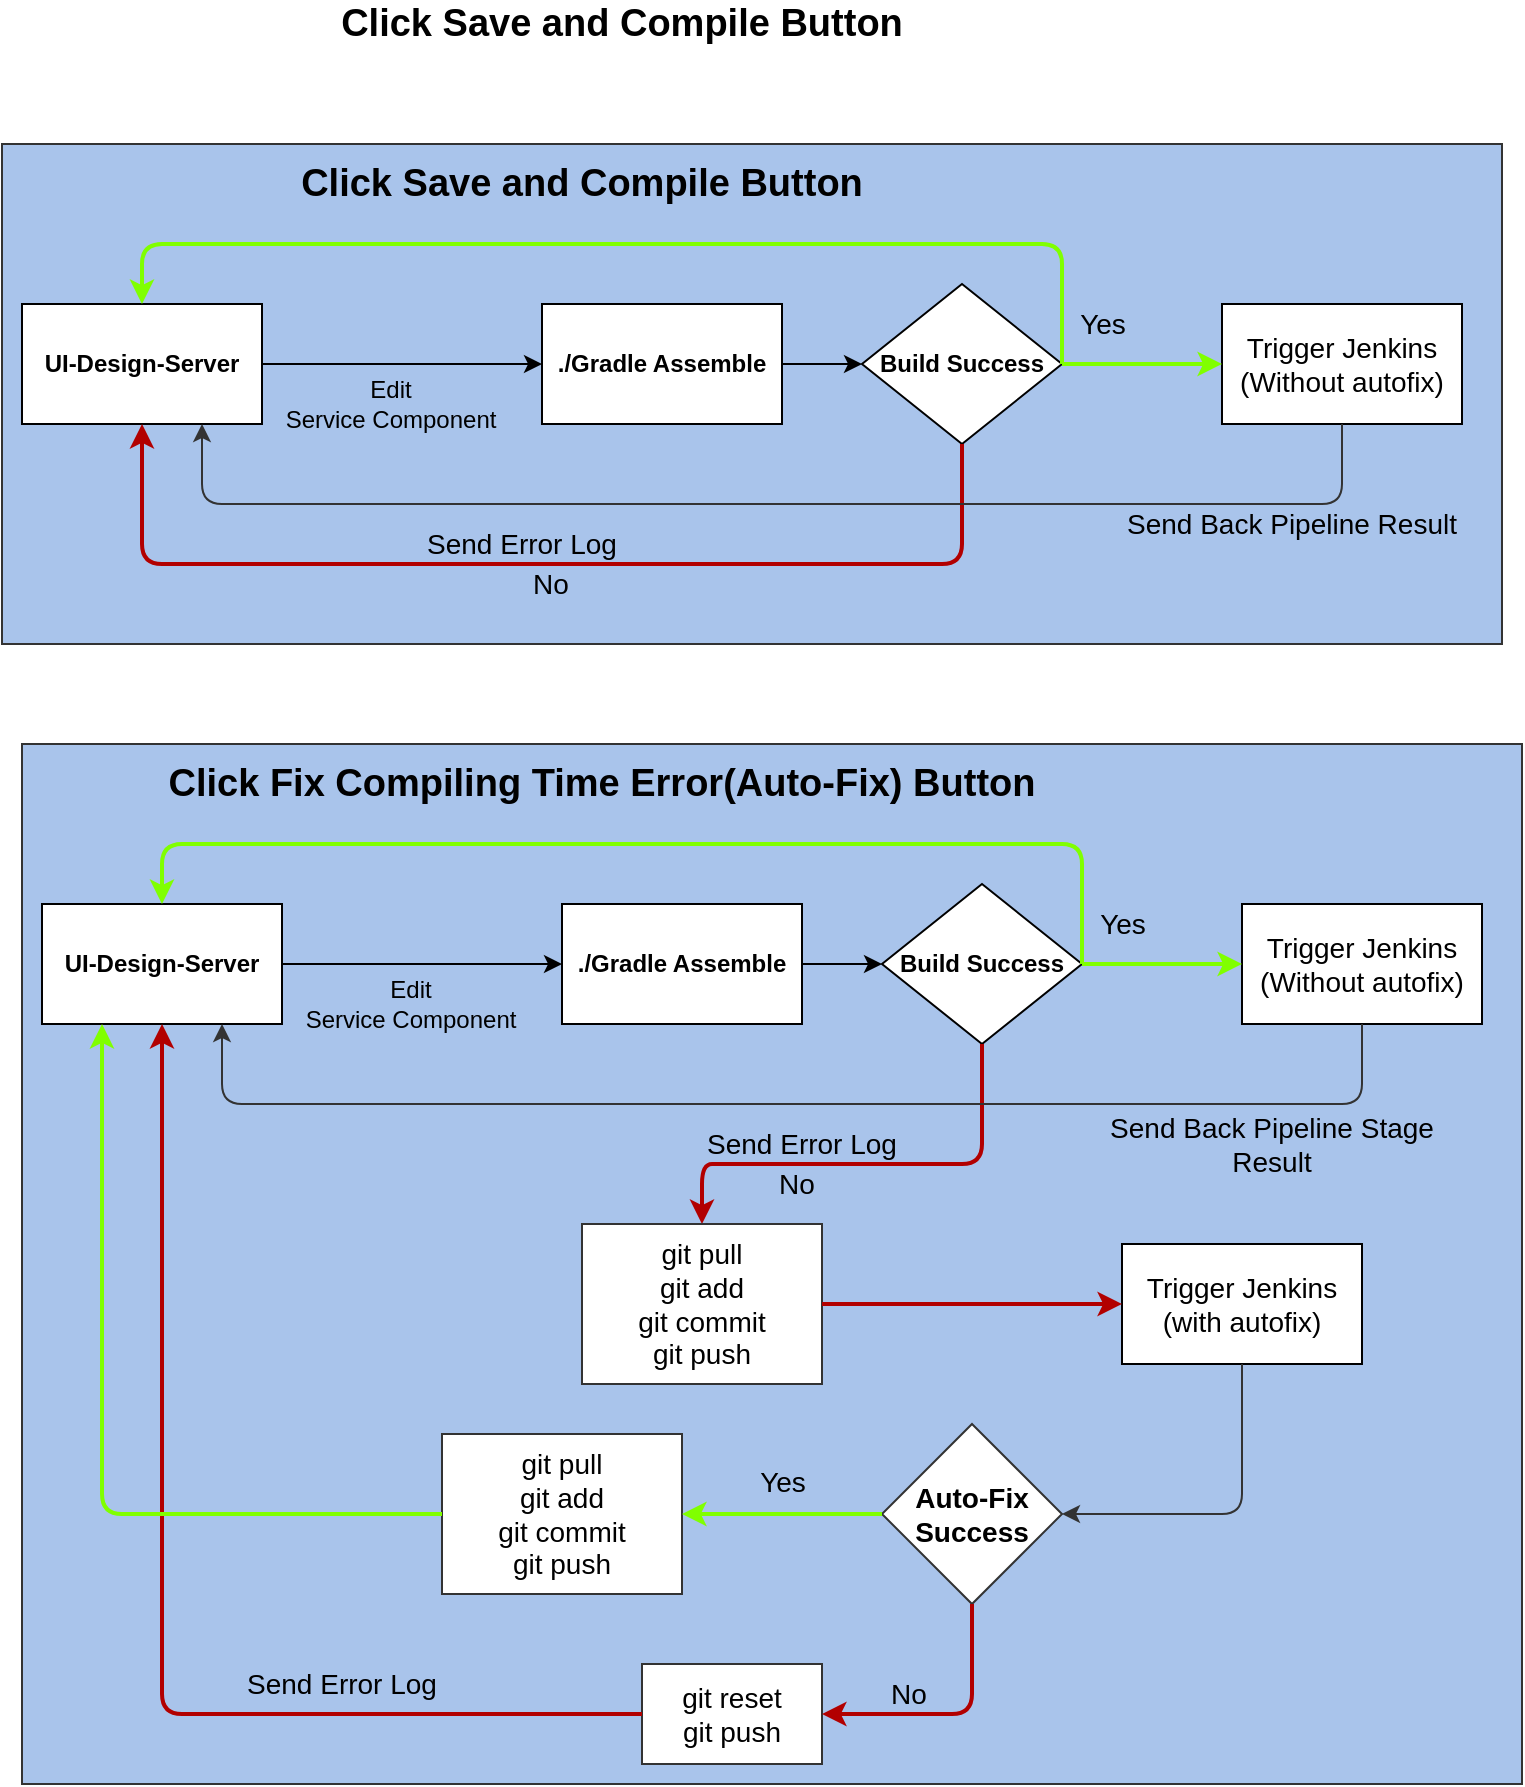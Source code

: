 <mxfile version="13.10.0" type="embed">
    <diagram id="U8UHwRHwqBTbqFIoZlhO" name="Page-1">
        <mxGraphModel dx="891" dy="537" grid="1" gridSize="10" guides="1" tooltips="1" connect="1" arrows="1" fold="1" page="1" pageScale="1" pageWidth="3300" pageHeight="4681" math="0" shadow="0">
            <root>
                <mxCell id="0"/>
                <mxCell id="1" parent="0"/>
                <mxCell id="13" value="" style="rounded=0;whiteSpace=wrap;html=1;fontColor=#ffffff;fillColor=#A9C4EB;strokeColor=#333333;" parent="1" vertex="1">
                    <mxGeometry x="10" y="140" width="750" height="250" as="geometry"/>
                </mxCell>
                <mxCell id="3" value="&lt;b&gt;./Gradle Assemble&lt;/b&gt;" style="rounded=0;whiteSpace=wrap;html=1;" parent="1" vertex="1">
                    <mxGeometry x="280" y="220" width="120" height="60" as="geometry"/>
                </mxCell>
                <mxCell id="4" value="" style="endArrow=classic;html=1;exitX=1;exitY=0.5;exitDx=0;exitDy=0;entryX=0;entryY=0.5;entryDx=0;entryDy=0;" parent="1" source="9" target="3" edge="1">
                    <mxGeometry width="50" height="50" relative="1" as="geometry">
                        <mxPoint x="130" y="250" as="sourcePoint"/>
                        <mxPoint x="680" y="310" as="targetPoint"/>
                    </mxGeometry>
                </mxCell>
                <mxCell id="8" value="&lt;span style=&quot;font-size: 12px;&quot;&gt;Edit&lt;/span&gt;&lt;br style=&quot;font-size: 12px;&quot;&gt;&lt;span style=&quot;font-size: 12px;&quot;&gt;Service Component&lt;/span&gt;" style="edgeLabel;html=1;align=center;verticalAlign=middle;resizable=0;points=[];labelBackgroundColor=none;" parent="4" vertex="1" connectable="0">
                    <mxGeometry x="0.263" y="2" relative="1" as="geometry">
                        <mxPoint x="-25" y="22" as="offset"/>
                    </mxGeometry>
                </mxCell>
                <mxCell id="5" value="&lt;b&gt;Build Success&lt;/b&gt;" style="rhombus;whiteSpace=wrap;html=1;" parent="1" vertex="1">
                    <mxGeometry x="440" y="210" width="100" height="80" as="geometry"/>
                </mxCell>
                <mxCell id="6" value="" style="endArrow=classic;html=1;exitX=1;exitY=0.5;exitDx=0;exitDy=0;entryX=0;entryY=0.5;entryDx=0;entryDy=0;" parent="1" source="3" target="5" edge="1">
                    <mxGeometry width="50" height="50" relative="1" as="geometry">
                        <mxPoint x="630" y="360" as="sourcePoint"/>
                        <mxPoint x="680" y="310" as="targetPoint"/>
                    </mxGeometry>
                </mxCell>
                <mxCell id="9" value="&lt;b&gt;UI-Design-Server&lt;/b&gt;" style="rounded=0;whiteSpace=wrap;html=1;" parent="1" vertex="1">
                    <mxGeometry x="20" y="220" width="120" height="60" as="geometry"/>
                </mxCell>
                <mxCell id="10" value="" style="endArrow=classic;html=1;exitX=0.5;exitY=1;exitDx=0;exitDy=0;entryX=0.5;entryY=1;entryDx=0;entryDy=0;fillColor=#e51400;strokeColor=#B20000;strokeWidth=2;" parent="1" source="5" target="9" edge="1">
                    <mxGeometry width="50" height="50" relative="1" as="geometry">
                        <mxPoint x="630" y="360" as="sourcePoint"/>
                        <mxPoint x="485" y="350" as="targetPoint"/>
                        <Array as="points">
                            <mxPoint x="490" y="350"/>
                            <mxPoint x="370" y="350"/>
                            <mxPoint x="80" y="350"/>
                        </Array>
                    </mxGeometry>
                </mxCell>
                <mxCell id="12" value="No" style="edgeLabel;html=1;align=center;verticalAlign=middle;resizable=0;points=[];labelBackgroundColor=none;fontSize=14;" parent="10" vertex="1" connectable="0">
                    <mxGeometry x="-0.328" y="4" relative="1" as="geometry">
                        <mxPoint x="-85" y="6" as="offset"/>
                    </mxGeometry>
                </mxCell>
                <mxCell id="14" value="Send Error Log" style="text;html=1;strokeColor=none;fillColor=none;align=center;verticalAlign=middle;whiteSpace=wrap;rounded=0;labelBackgroundColor=none;fontSize=14;" parent="1" vertex="1">
                    <mxGeometry x="220" y="330" width="100" height="20" as="geometry"/>
                </mxCell>
                <mxCell id="15" value="Trigger Jenkins&lt;br&gt;(Without autofix)" style="rounded=0;whiteSpace=wrap;html=1;labelBackgroundColor=none;fontSize=14;fillColor=#FFFFFF;" parent="1" vertex="1">
                    <mxGeometry x="620" y="220" width="120" height="60" as="geometry"/>
                </mxCell>
                <mxCell id="16" value="" style="endArrow=classic;html=1;strokeWidth=2;fontSize=14;exitX=1;exitY=0.5;exitDx=0;exitDy=0;entryX=0;entryY=0.5;entryDx=0;entryDy=0;gradientColor=#97d077;fillColor=#d5e8d4;strokeColor=#80FF00;" parent="1" source="5" target="15" edge="1">
                    <mxGeometry width="50" height="50" relative="1" as="geometry">
                        <mxPoint x="510" y="330" as="sourcePoint"/>
                        <mxPoint x="560" y="280" as="targetPoint"/>
                    </mxGeometry>
                </mxCell>
                <mxCell id="17" value="Yes" style="edgeLabel;html=1;align=center;verticalAlign=middle;resizable=0;points=[];fontSize=14;labelBackgroundColor=none;" parent="16" vertex="1" connectable="0">
                    <mxGeometry x="-0.407" y="-2" relative="1" as="geometry">
                        <mxPoint x="-4" y="-22" as="offset"/>
                    </mxGeometry>
                </mxCell>
                <mxCell id="18" value="" style="endArrow=classic;html=1;strokeWidth=2;fontSize=14;exitX=1;exitY=0.5;exitDx=0;exitDy=0;entryX=0.5;entryY=0;entryDx=0;entryDy=0;strokeColor=#80FF00;" parent="1" source="5" target="9" edge="1">
                    <mxGeometry width="50" height="50" relative="1" as="geometry">
                        <mxPoint x="330" y="330" as="sourcePoint"/>
                        <mxPoint x="380" y="280" as="targetPoint"/>
                        <Array as="points">
                            <mxPoint x="540" y="190"/>
                            <mxPoint x="80" y="190"/>
                        </Array>
                    </mxGeometry>
                </mxCell>
                <mxCell id="19" value="&lt;font style=&quot;font-size: 19px&quot;&gt;&lt;b&gt;Click Save and Compile Button&lt;/b&gt;&lt;/font&gt;" style="text;html=1;strokeColor=none;fillColor=none;align=center;verticalAlign=middle;whiteSpace=wrap;rounded=0;labelBackgroundColor=none;fontSize=14;" parent="1" vertex="1">
                    <mxGeometry x="80" y="150" width="440" height="20" as="geometry"/>
                </mxCell>
                <mxCell id="20" style="edgeStyle=orthogonalEdgeStyle;rounded=0;orthogonalLoop=1;jettySize=auto;html=1;exitX=0.5;exitY=1;exitDx=0;exitDy=0;strokeColor=#B9E0A5;strokeWidth=2;fontSize=14;" parent="1" source="19" target="19" edge="1">
                    <mxGeometry relative="1" as="geometry"/>
                </mxCell>
                <mxCell id="21" value="" style="endArrow=classic;html=1;strokeWidth=1;fontSize=14;exitX=0.5;exitY=1;exitDx=0;exitDy=0;entryX=0.75;entryY=1;entryDx=0;entryDy=0;strokeColor=#333333;" parent="1" source="15" target="9" edge="1">
                    <mxGeometry width="50" height="50" relative="1" as="geometry">
                        <mxPoint x="390" y="330" as="sourcePoint"/>
                        <mxPoint x="440" y="280" as="targetPoint"/>
                        <Array as="points">
                            <mxPoint x="680" y="320"/>
                            <mxPoint x="110" y="320"/>
                        </Array>
                    </mxGeometry>
                </mxCell>
                <mxCell id="22" value="Send Back Pipeline Result" style="text;html=1;strokeColor=none;fillColor=none;align=center;verticalAlign=middle;whiteSpace=wrap;rounded=0;labelBackgroundColor=none;fontSize=14;" parent="1" vertex="1">
                    <mxGeometry x="570" y="320" width="170" height="20" as="geometry"/>
                </mxCell>
                <mxCell id="23" value="" style="rounded=0;whiteSpace=wrap;html=1;fontColor=#ffffff;fillColor=#A9C4EB;strokeColor=#333333;" parent="1" vertex="1">
                    <mxGeometry x="20" y="440" width="750" height="520" as="geometry"/>
                </mxCell>
                <mxCell id="24" value="&lt;b&gt;./Gradle Assemble&lt;/b&gt;" style="rounded=0;whiteSpace=wrap;html=1;" parent="1" vertex="1">
                    <mxGeometry x="290" y="520" width="120" height="60" as="geometry"/>
                </mxCell>
                <mxCell id="25" value="" style="endArrow=classic;html=1;exitX=1;exitY=0.5;exitDx=0;exitDy=0;entryX=0;entryY=0.5;entryDx=0;entryDy=0;" parent="1" source="29" target="24" edge="1">
                    <mxGeometry width="50" height="50" relative="1" as="geometry">
                        <mxPoint x="140" y="550" as="sourcePoint"/>
                        <mxPoint x="690" y="610" as="targetPoint"/>
                    </mxGeometry>
                </mxCell>
                <mxCell id="26" value="&lt;span style=&quot;font-size: 12px;&quot;&gt;Edit&lt;/span&gt;&lt;br style=&quot;font-size: 12px;&quot;&gt;&lt;span style=&quot;font-size: 12px;&quot;&gt;Service Component&lt;/span&gt;" style="edgeLabel;html=1;align=center;verticalAlign=middle;resizable=0;points=[];labelBackgroundColor=none;" parent="25" vertex="1" connectable="0">
                    <mxGeometry x="0.263" y="2" relative="1" as="geometry">
                        <mxPoint x="-25" y="22" as="offset"/>
                    </mxGeometry>
                </mxCell>
                <mxCell id="27" value="&lt;b&gt;Build Success&lt;/b&gt;" style="rhombus;whiteSpace=wrap;html=1;" parent="1" vertex="1">
                    <mxGeometry x="450" y="510" width="100" height="80" as="geometry"/>
                </mxCell>
                <mxCell id="28" value="" style="endArrow=classic;html=1;exitX=1;exitY=0.5;exitDx=0;exitDy=0;entryX=0;entryY=0.5;entryDx=0;entryDy=0;" parent="1" source="24" target="27" edge="1">
                    <mxGeometry width="50" height="50" relative="1" as="geometry">
                        <mxPoint x="640" y="660" as="sourcePoint"/>
                        <mxPoint x="690" y="610" as="targetPoint"/>
                    </mxGeometry>
                </mxCell>
                <mxCell id="29" value="&lt;b&gt;UI-Design-Server&lt;/b&gt;" style="rounded=0;whiteSpace=wrap;html=1;" parent="1" vertex="1">
                    <mxGeometry x="30" y="520" width="120" height="60" as="geometry"/>
                </mxCell>
                <mxCell id="30" value="" style="endArrow=classic;html=1;exitX=0.5;exitY=1;exitDx=0;exitDy=0;entryX=0.5;entryY=0;entryDx=0;entryDy=0;fillColor=#e51400;strokeColor=#B20000;strokeWidth=2;" parent="1" source="27" target="41" edge="1">
                    <mxGeometry width="50" height="50" relative="1" as="geometry">
                        <mxPoint x="640" y="660" as="sourcePoint"/>
                        <mxPoint x="495" y="650" as="targetPoint"/>
                        <Array as="points">
                            <mxPoint x="500" y="650"/>
                            <mxPoint x="380" y="650"/>
                            <mxPoint x="360" y="650"/>
                        </Array>
                    </mxGeometry>
                </mxCell>
                <mxCell id="31" value="No" style="edgeLabel;html=1;align=center;verticalAlign=middle;resizable=0;points=[];labelBackgroundColor=none;fontSize=14;" parent="30" vertex="1" connectable="0">
                    <mxGeometry x="-0.328" y="4" relative="1" as="geometry">
                        <mxPoint x="-76" y="6" as="offset"/>
                    </mxGeometry>
                </mxCell>
                <mxCell id="32" value="Send Error Log" style="text;html=1;strokeColor=none;fillColor=none;align=center;verticalAlign=middle;whiteSpace=wrap;rounded=0;labelBackgroundColor=none;fontSize=14;" parent="1" vertex="1">
                    <mxGeometry x="360" y="630" width="100" height="20" as="geometry"/>
                </mxCell>
                <mxCell id="33" value="Trigger Jenkins&lt;br&gt;(Without autofix)" style="rounded=0;whiteSpace=wrap;html=1;labelBackgroundColor=none;fontSize=14;fillColor=#FFFFFF;" parent="1" vertex="1">
                    <mxGeometry x="630" y="520" width="120" height="60" as="geometry"/>
                </mxCell>
                <mxCell id="34" value="" style="endArrow=classic;html=1;strokeWidth=2;fontSize=14;exitX=1;exitY=0.5;exitDx=0;exitDy=0;entryX=0;entryY=0.5;entryDx=0;entryDy=0;gradientColor=#97d077;fillColor=#d5e8d4;strokeColor=#80FF00;" parent="1" source="27" target="33" edge="1">
                    <mxGeometry width="50" height="50" relative="1" as="geometry">
                        <mxPoint x="520" y="630" as="sourcePoint"/>
                        <mxPoint x="570" y="580" as="targetPoint"/>
                    </mxGeometry>
                </mxCell>
                <mxCell id="35" value="Yes" style="edgeLabel;html=1;align=center;verticalAlign=middle;resizable=0;points=[];fontSize=14;labelBackgroundColor=none;" parent="34" vertex="1" connectable="0">
                    <mxGeometry x="-0.407" y="-2" relative="1" as="geometry">
                        <mxPoint x="-4" y="-22" as="offset"/>
                    </mxGeometry>
                </mxCell>
                <mxCell id="36" value="" style="endArrow=classic;html=1;strokeWidth=2;fontSize=14;exitX=1;exitY=0.5;exitDx=0;exitDy=0;entryX=0.5;entryY=0;entryDx=0;entryDy=0;strokeColor=#80FF00;" parent="1" source="27" target="29" edge="1">
                    <mxGeometry width="50" height="50" relative="1" as="geometry">
                        <mxPoint x="340" y="630" as="sourcePoint"/>
                        <mxPoint x="390" y="580" as="targetPoint"/>
                        <Array as="points">
                            <mxPoint x="550" y="490"/>
                            <mxPoint x="90" y="490"/>
                        </Array>
                    </mxGeometry>
                </mxCell>
                <mxCell id="37" value="&lt;span style=&quot;font-size: 19px&quot;&gt;&lt;b&gt;Click Fix Compiling Time Error(Auto-Fix) Button&lt;/b&gt;&lt;/span&gt;" style="text;html=1;strokeColor=none;fillColor=none;align=center;verticalAlign=middle;whiteSpace=wrap;rounded=0;labelBackgroundColor=none;fontSize=14;" parent="1" vertex="1">
                    <mxGeometry x="90" y="450" width="440" height="20" as="geometry"/>
                </mxCell>
                <mxCell id="38" style="edgeStyle=orthogonalEdgeStyle;rounded=0;orthogonalLoop=1;jettySize=auto;html=1;exitX=0.5;exitY=1;exitDx=0;exitDy=0;strokeColor=#B9E0A5;strokeWidth=2;fontSize=14;" parent="1" source="37" target="37" edge="1">
                    <mxGeometry relative="1" as="geometry"/>
                </mxCell>
                <mxCell id="39" value="" style="endArrow=classic;html=1;strokeWidth=1;fontSize=14;exitX=0.5;exitY=1;exitDx=0;exitDy=0;entryX=0.75;entryY=1;entryDx=0;entryDy=0;strokeColor=#333333;" parent="1" source="33" target="29" edge="1">
                    <mxGeometry width="50" height="50" relative="1" as="geometry">
                        <mxPoint x="400" y="630" as="sourcePoint"/>
                        <mxPoint x="450" y="580" as="targetPoint"/>
                        <Array as="points">
                            <mxPoint x="690" y="620"/>
                            <mxPoint x="120" y="620"/>
                        </Array>
                    </mxGeometry>
                </mxCell>
                <mxCell id="40" value="Send Back Pipeline Stage Result" style="text;html=1;strokeColor=none;fillColor=none;align=center;verticalAlign=middle;whiteSpace=wrap;rounded=0;labelBackgroundColor=none;fontSize=14;" parent="1" vertex="1">
                    <mxGeometry x="560" y="630" width="170" height="20" as="geometry"/>
                </mxCell>
                <mxCell id="41" value="git pull&lt;br&gt;git add&lt;br&gt;git commit&lt;br&gt;git push" style="rounded=0;whiteSpace=wrap;html=1;labelBackgroundColor=none;strokeColor=#333333;fillColor=#FFFFFF;fontSize=14;" parent="1" vertex="1">
                    <mxGeometry x="300" y="680" width="120" height="80" as="geometry"/>
                </mxCell>
                <mxCell id="43" value="Trigger Jenkins&lt;br&gt;(with autofix)" style="rounded=0;whiteSpace=wrap;html=1;labelBackgroundColor=none;fontSize=14;fillColor=#FFFFFF;" parent="1" vertex="1">
                    <mxGeometry x="570" y="690" width="120" height="60" as="geometry"/>
                </mxCell>
                <mxCell id="44" value="" style="endArrow=classic;html=1;strokeWidth=2;fontSize=14;entryX=0;entryY=0.5;entryDx=0;entryDy=0;exitX=1;exitY=0.5;exitDx=0;exitDy=0;strokeColor=#B20000;" parent="1" source="41" target="43" edge="1">
                    <mxGeometry width="50" height="50" relative="1" as="geometry">
                        <mxPoint x="350" y="640" as="sourcePoint"/>
                        <mxPoint x="400" y="590" as="targetPoint"/>
                    </mxGeometry>
                </mxCell>
                <mxCell id="47" value="&lt;b&gt;Auto-Fix&lt;br&gt;Success&lt;/b&gt;" style="rhombus;whiteSpace=wrap;html=1;labelBackgroundColor=none;strokeColor=#333333;fillColor=#FFFFFF;fontSize=14;" parent="1" vertex="1">
                    <mxGeometry x="450" y="780" width="90" height="90" as="geometry"/>
                </mxCell>
                <mxCell id="48" value="" style="endArrow=classic;html=1;strokeWidth=1;fontSize=14;exitX=0.5;exitY=1;exitDx=0;exitDy=0;entryX=1;entryY=0.5;entryDx=0;entryDy=0;strokeColor=#333333;" parent="1" source="43" target="47" edge="1">
                    <mxGeometry width="50" height="50" relative="1" as="geometry">
                        <mxPoint x="350" y="700" as="sourcePoint"/>
                        <mxPoint x="400" y="650" as="targetPoint"/>
                        <Array as="points">
                            <mxPoint x="630" y="825"/>
                        </Array>
                    </mxGeometry>
                </mxCell>
                <mxCell id="49" value="git reset&lt;br&gt;git push" style="rounded=0;whiteSpace=wrap;html=1;labelBackgroundColor=none;strokeColor=#333333;fillColor=#FFFFFF;fontSize=14;" parent="1" vertex="1">
                    <mxGeometry x="330" y="900" width="90" height="50" as="geometry"/>
                </mxCell>
                <mxCell id="50" value="" style="endArrow=classic;html=1;strokeWidth=2;fontSize=14;exitX=0.5;exitY=1;exitDx=0;exitDy=0;entryX=1;entryY=0.5;entryDx=0;entryDy=0;strokeColor=#B20000;" parent="1" source="47" target="49" edge="1">
                    <mxGeometry width="50" height="50" relative="1" as="geometry">
                        <mxPoint x="350" y="700" as="sourcePoint"/>
                        <mxPoint x="400" y="650" as="targetPoint"/>
                        <Array as="points">
                            <mxPoint x="495" y="925"/>
                        </Array>
                    </mxGeometry>
                </mxCell>
                <mxCell id="51" value="No" style="edgeLabel;html=1;align=center;verticalAlign=middle;resizable=0;points=[];fontSize=14;labelBackgroundColor=none;" parent="50" vertex="1" connectable="0">
                    <mxGeometry x="-0.048" y="-14" relative="1" as="geometry">
                        <mxPoint x="-25" y="4" as="offset"/>
                    </mxGeometry>
                </mxCell>
                <mxCell id="52" value="" style="endArrow=classic;html=1;strokeWidth=2;fontSize=14;entryX=0.5;entryY=1;entryDx=0;entryDy=0;exitX=0;exitY=0.5;exitDx=0;exitDy=0;strokeColor=#B20000;" parent="1" source="49" target="29" edge="1">
                    <mxGeometry width="50" height="50" relative="1" as="geometry">
                        <mxPoint x="430" y="730" as="sourcePoint"/>
                        <mxPoint x="580" y="730" as="targetPoint"/>
                        <Array as="points">
                            <mxPoint x="90" y="925"/>
                        </Array>
                    </mxGeometry>
                </mxCell>
                <mxCell id="53" value="Send Error Log" style="text;html=1;strokeColor=none;fillColor=none;align=center;verticalAlign=middle;whiteSpace=wrap;rounded=0;labelBackgroundColor=none;fontSize=14;" parent="1" vertex="1">
                    <mxGeometry x="130" y="900" width="100" height="20" as="geometry"/>
                </mxCell>
                <mxCell id="54" value="git pull&lt;br&gt;git add&lt;br&gt;git commit&lt;br&gt;git push" style="rounded=0;whiteSpace=wrap;html=1;labelBackgroundColor=none;strokeColor=#333333;fillColor=#FFFFFF;fontSize=14;" parent="1" vertex="1">
                    <mxGeometry x="230" y="785" width="120" height="80" as="geometry"/>
                </mxCell>
                <mxCell id="55" value="" style="endArrow=classic;html=1;strokeWidth=2;fontSize=14;exitX=0;exitY=0.5;exitDx=0;exitDy=0;entryX=1;entryY=0.5;entryDx=0;entryDy=0;strokeColor=#80FF00;" parent="1" source="47" target="54" edge="1">
                    <mxGeometry width="50" height="50" relative="1" as="geometry">
                        <mxPoint x="350" y="700" as="sourcePoint"/>
                        <mxPoint x="400" y="650" as="targetPoint"/>
                    </mxGeometry>
                </mxCell>
                <mxCell id="56" value="" style="endArrow=classic;html=1;strokeWidth=2;fontSize=14;exitX=0;exitY=0.5;exitDx=0;exitDy=0;entryX=0.25;entryY=1;entryDx=0;entryDy=0;strokeColor=#80FF00;" parent="1" source="54" target="29" edge="1">
                    <mxGeometry width="50" height="50" relative="1" as="geometry">
                        <mxPoint x="460" y="835" as="sourcePoint"/>
                        <mxPoint x="410" y="835" as="targetPoint"/>
                        <Array as="points">
                            <mxPoint x="60" y="825"/>
                        </Array>
                    </mxGeometry>
                </mxCell>
                <mxCell id="57" value="Yes" style="edgeLabel;html=1;align=center;verticalAlign=middle;resizable=0;points=[];fontSize=14;labelBackgroundColor=none;" parent="1" vertex="1" connectable="0">
                    <mxGeometry x="350" y="810" as="geometry">
                        <mxPoint x="50" y="-1" as="offset"/>
                    </mxGeometry>
                </mxCell>
                <mxCell id="58" value="&lt;font style=&quot;font-size: 19px&quot;&gt;&lt;b&gt;Click Save and Compile Button&lt;/b&gt;&lt;/font&gt;" style="text;html=1;strokeColor=none;fillColor=none;align=center;verticalAlign=middle;whiteSpace=wrap;rounded=0;labelBackgroundColor=none;fontSize=14;" vertex="1" parent="1">
                    <mxGeometry x="100" y="70" width="440" height="20" as="geometry"/>
                </mxCell>
            </root>
        </mxGraphModel>
    </diagram>
</mxfile>